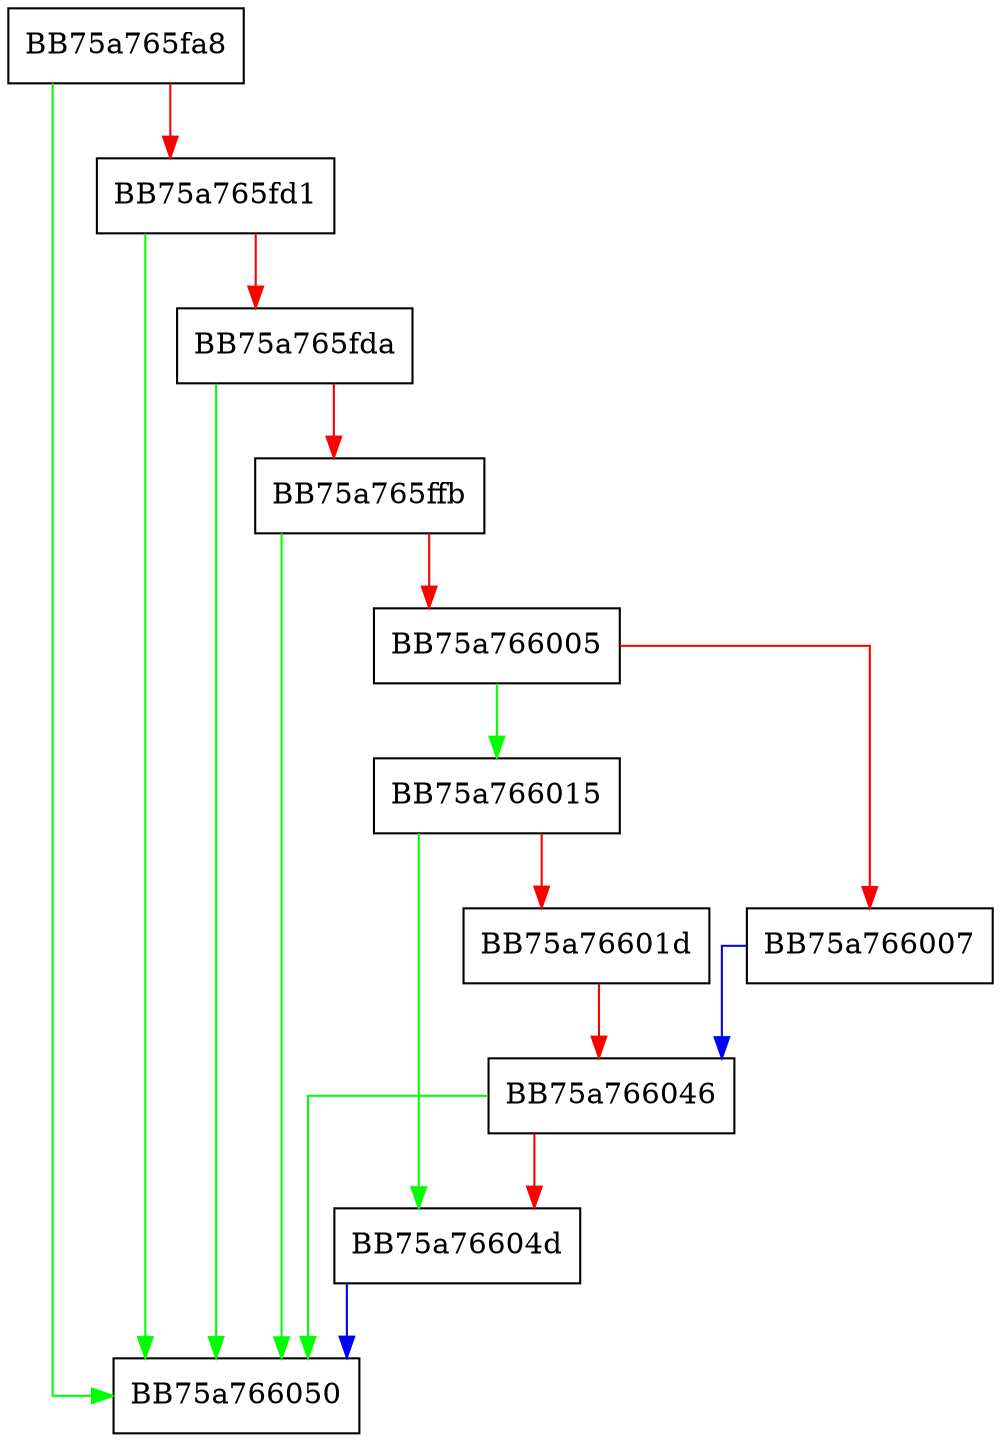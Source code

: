 digraph pager_truncate {
  node [shape="box"];
  graph [splines=ortho];
  BB75a765fa8 -> BB75a766050 [color="green"];
  BB75a765fa8 -> BB75a765fd1 [color="red"];
  BB75a765fd1 -> BB75a766050 [color="green"];
  BB75a765fd1 -> BB75a765fda [color="red"];
  BB75a765fda -> BB75a766050 [color="green"];
  BB75a765fda -> BB75a765ffb [color="red"];
  BB75a765ffb -> BB75a766050 [color="green"];
  BB75a765ffb -> BB75a766005 [color="red"];
  BB75a766005 -> BB75a766015 [color="green"];
  BB75a766005 -> BB75a766007 [color="red"];
  BB75a766007 -> BB75a766046 [color="blue"];
  BB75a766015 -> BB75a76604d [color="green"];
  BB75a766015 -> BB75a76601d [color="red"];
  BB75a76601d -> BB75a766046 [color="red"];
  BB75a766046 -> BB75a766050 [color="green"];
  BB75a766046 -> BB75a76604d [color="red"];
  BB75a76604d -> BB75a766050 [color="blue"];
}